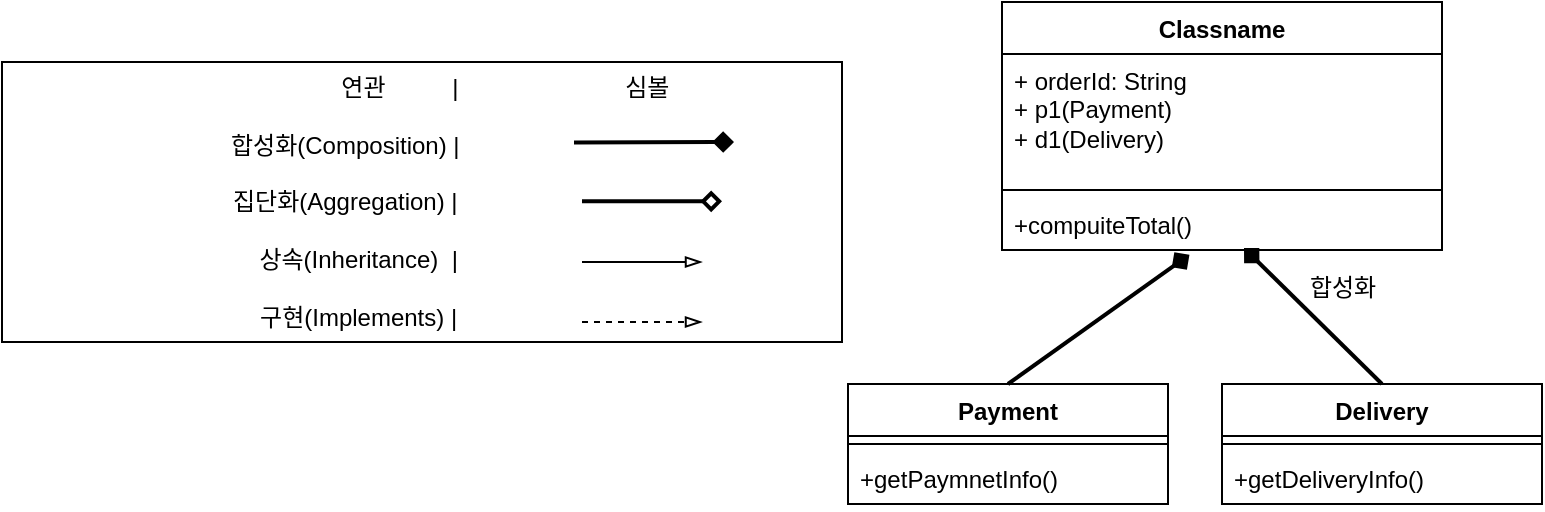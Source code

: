 <mxfile version="24.8.2">
  <diagram name="페이지-1" id="zajHu11nLau1q30Pwd7L">
    <mxGraphModel dx="875" dy="464" grid="1" gridSize="10" guides="1" tooltips="1" connect="1" arrows="1" fold="1" page="1" pageScale="1" pageWidth="827" pageHeight="1169" math="0" shadow="0">
      <root>
        <mxCell id="0" />
        <mxCell id="1" parent="0" />
        <mxCell id="B2eWs5jcU0DSvGsoaW3T-1" value="&amp;nbsp; &amp;nbsp; &amp;nbsp; &amp;nbsp; &amp;nbsp; &amp;nbsp; &amp;nbsp; &amp;nbsp; &amp;nbsp; &amp;nbsp; &amp;nbsp; &amp;nbsp; &amp;nbsp;연관&amp;nbsp; &amp;nbsp; &amp;nbsp; &amp;nbsp; &amp;nbsp; |&amp;nbsp;&lt;span style=&quot;background-color: initial;&quot;&gt;&amp;nbsp; &amp;nbsp; &amp;nbsp; &amp;nbsp; &amp;nbsp; &amp;nbsp; &amp;nbsp; &amp;nbsp; &amp;nbsp; &amp;nbsp; &amp;nbsp; &amp;nbsp; 심볼&lt;/span&gt;&lt;div&gt;&lt;div&gt;&lt;br&gt;&lt;/div&gt;&lt;div&gt;합성화(Composition) |&amp;nbsp; &amp;nbsp; &amp;nbsp; &amp;nbsp; &amp;nbsp; &amp;nbsp; &amp;nbsp; &amp;nbsp; &amp;nbsp; &amp;nbsp; &amp;nbsp; &amp;nbsp;&lt;/div&gt;&lt;div&gt;&lt;br&gt;&lt;/div&gt;&lt;div&gt;집단화(Aggregation) |&amp;nbsp; &amp;nbsp; &amp;nbsp; &amp;nbsp; &amp;nbsp; &amp;nbsp; &amp;nbsp; &amp;nbsp; &amp;nbsp; &amp;nbsp; &amp;nbsp; &amp;nbsp;&lt;/div&gt;&lt;div&gt;&lt;br&gt;&lt;/div&gt;&lt;div&gt;상속(Inheritance)&amp;nbsp; |&amp;nbsp; &amp;nbsp; &amp;nbsp; &amp;nbsp; &amp;nbsp; &amp;nbsp; &amp;nbsp; &amp;nbsp; &amp;nbsp; &amp;nbsp;&lt;/div&gt;&lt;div&gt;&lt;br&gt;&lt;/div&gt;&lt;div&gt;구현(Implements) |&amp;nbsp; &amp;nbsp; &amp;nbsp; &amp;nbsp; &amp;nbsp; &amp;nbsp; &amp;nbsp; &amp;nbsp; &amp;nbsp; &amp;nbsp;&lt;/div&gt;&lt;/div&gt;" style="rounded=0;whiteSpace=wrap;html=1;align=center;" vertex="1" parent="1">
          <mxGeometry x="40" y="210" width="420" height="140" as="geometry" />
        </mxCell>
        <mxCell id="B2eWs5jcU0DSvGsoaW3T-3" value="" style="endArrow=diamond;html=1;rounded=0;endFill=1;strokeWidth=2;" edge="1" parent="1">
          <mxGeometry width="50" height="50" relative="1" as="geometry">
            <mxPoint x="326" y="250.25" as="sourcePoint" />
            <mxPoint x="406" y="250" as="targetPoint" />
          </mxGeometry>
        </mxCell>
        <mxCell id="B2eWs5jcU0DSvGsoaW3T-4" value="" style="endArrow=none;html=1;rounded=0;startArrow=diamond;startFill=0;strokeWidth=2;" edge="1" parent="1">
          <mxGeometry width="50" height="50" relative="1" as="geometry">
            <mxPoint x="400" y="279.66" as="sourcePoint" />
            <mxPoint x="330" y="279.66" as="targetPoint" />
          </mxGeometry>
        </mxCell>
        <mxCell id="B2eWs5jcU0DSvGsoaW3T-5" value="" style="endArrow=blockThin;html=1;rounded=0;endFill=0;" edge="1" parent="1">
          <mxGeometry width="50" height="50" relative="1" as="geometry">
            <mxPoint x="330" y="310" as="sourcePoint" />
            <mxPoint x="390" y="310" as="targetPoint" />
          </mxGeometry>
        </mxCell>
        <mxCell id="B2eWs5jcU0DSvGsoaW3T-6" value="" style="endArrow=blockThin;html=1;rounded=0;dashed=1;endFill=0;" edge="1" parent="1">
          <mxGeometry width="50" height="50" relative="1" as="geometry">
            <mxPoint x="330" y="340" as="sourcePoint" />
            <mxPoint x="390" y="340" as="targetPoint" />
          </mxGeometry>
        </mxCell>
        <mxCell id="B2eWs5jcU0DSvGsoaW3T-19" value="Classname" style="swimlane;fontStyle=1;align=center;verticalAlign=top;childLayout=stackLayout;horizontal=1;startSize=26;horizontalStack=0;resizeParent=1;resizeParentMax=0;resizeLast=0;collapsible=1;marginBottom=0;whiteSpace=wrap;html=1;" vertex="1" parent="1">
          <mxGeometry x="540" y="180" width="220" height="124" as="geometry" />
        </mxCell>
        <mxCell id="B2eWs5jcU0DSvGsoaW3T-20" value="+ orderId: String&lt;div&gt;+ p1(Payment)&lt;/div&gt;&lt;div&gt;+ d1(Delivery)&lt;/div&gt;" style="text;strokeColor=none;fillColor=none;align=left;verticalAlign=top;spacingLeft=4;spacingRight=4;overflow=hidden;rotatable=0;points=[[0,0.5],[1,0.5]];portConstraint=eastwest;whiteSpace=wrap;html=1;" vertex="1" parent="B2eWs5jcU0DSvGsoaW3T-19">
          <mxGeometry y="26" width="220" height="64" as="geometry" />
        </mxCell>
        <mxCell id="B2eWs5jcU0DSvGsoaW3T-21" value="" style="line;strokeWidth=1;fillColor=none;align=left;verticalAlign=middle;spacingTop=-1;spacingLeft=3;spacingRight=3;rotatable=0;labelPosition=right;points=[];portConstraint=eastwest;strokeColor=inherit;" vertex="1" parent="B2eWs5jcU0DSvGsoaW3T-19">
          <mxGeometry y="90" width="220" height="8" as="geometry" />
        </mxCell>
        <mxCell id="B2eWs5jcU0DSvGsoaW3T-22" value="+compuiteTotal()" style="text;strokeColor=none;fillColor=none;align=left;verticalAlign=top;spacingLeft=4;spacingRight=4;overflow=hidden;rotatable=0;points=[[0,0.5],[1,0.5]];portConstraint=eastwest;whiteSpace=wrap;html=1;" vertex="1" parent="B2eWs5jcU0DSvGsoaW3T-19">
          <mxGeometry y="98" width="220" height="26" as="geometry" />
        </mxCell>
        <mxCell id="B2eWs5jcU0DSvGsoaW3T-23" value="Payment" style="swimlane;fontStyle=1;align=center;verticalAlign=top;childLayout=stackLayout;horizontal=1;startSize=26;horizontalStack=0;resizeParent=1;resizeParentMax=0;resizeLast=0;collapsible=1;marginBottom=0;whiteSpace=wrap;html=1;" vertex="1" parent="1">
          <mxGeometry x="463" y="371" width="160" height="60" as="geometry" />
        </mxCell>
        <mxCell id="B2eWs5jcU0DSvGsoaW3T-25" value="" style="line;strokeWidth=1;fillColor=none;align=left;verticalAlign=middle;spacingTop=-1;spacingLeft=3;spacingRight=3;rotatable=0;labelPosition=right;points=[];portConstraint=eastwest;strokeColor=inherit;" vertex="1" parent="B2eWs5jcU0DSvGsoaW3T-23">
          <mxGeometry y="26" width="160" height="8" as="geometry" />
        </mxCell>
        <mxCell id="B2eWs5jcU0DSvGsoaW3T-24" value="+getPaymnetInfo()" style="text;strokeColor=none;fillColor=none;align=left;verticalAlign=top;spacingLeft=4;spacingRight=4;overflow=hidden;rotatable=0;points=[[0,0.5],[1,0.5]];portConstraint=eastwest;whiteSpace=wrap;html=1;" vertex="1" parent="B2eWs5jcU0DSvGsoaW3T-23">
          <mxGeometry y="34" width="160" height="26" as="geometry" />
        </mxCell>
        <mxCell id="B2eWs5jcU0DSvGsoaW3T-27" value="Delivery" style="swimlane;fontStyle=1;align=center;verticalAlign=top;childLayout=stackLayout;horizontal=1;startSize=26;horizontalStack=0;resizeParent=1;resizeParentMax=0;resizeLast=0;collapsible=1;marginBottom=0;whiteSpace=wrap;html=1;" vertex="1" parent="1">
          <mxGeometry x="650" y="371" width="160" height="60" as="geometry" />
        </mxCell>
        <mxCell id="B2eWs5jcU0DSvGsoaW3T-29" value="" style="line;strokeWidth=1;fillColor=none;align=left;verticalAlign=middle;spacingTop=-1;spacingLeft=3;spacingRight=3;rotatable=0;labelPosition=right;points=[];portConstraint=eastwest;strokeColor=inherit;" vertex="1" parent="B2eWs5jcU0DSvGsoaW3T-27">
          <mxGeometry y="26" width="160" height="8" as="geometry" />
        </mxCell>
        <mxCell id="B2eWs5jcU0DSvGsoaW3T-30" value="+getDeliveryInfo()" style="text;strokeColor=none;fillColor=none;align=left;verticalAlign=top;spacingLeft=4;spacingRight=4;overflow=hidden;rotatable=0;points=[[0,0.5],[1,0.5]];portConstraint=eastwest;whiteSpace=wrap;html=1;" vertex="1" parent="B2eWs5jcU0DSvGsoaW3T-27">
          <mxGeometry y="34" width="160" height="26" as="geometry" />
        </mxCell>
        <mxCell id="B2eWs5jcU0DSvGsoaW3T-36" value="" style="endArrow=diamond;html=1;rounded=0;endFill=1;strokeWidth=2;exitX=0.5;exitY=0;exitDx=0;exitDy=0;entryX=0.426;entryY=1.09;entryDx=0;entryDy=0;entryPerimeter=0;" edge="1" parent="1" source="B2eWs5jcU0DSvGsoaW3T-23" target="B2eWs5jcU0DSvGsoaW3T-22">
          <mxGeometry width="50" height="50" relative="1" as="geometry">
            <mxPoint x="520" y="350.25" as="sourcePoint" />
            <mxPoint x="600" y="350" as="targetPoint" />
          </mxGeometry>
        </mxCell>
        <mxCell id="B2eWs5jcU0DSvGsoaW3T-37" value="" style="endArrow=diamond;html=1;rounded=0;endFill=1;strokeWidth=2;exitX=0.5;exitY=0;exitDx=0;exitDy=0;entryX=0.55;entryY=0.962;entryDx=0;entryDy=0;entryPerimeter=0;" edge="1" parent="1" source="B2eWs5jcU0DSvGsoaW3T-27" target="B2eWs5jcU0DSvGsoaW3T-22">
          <mxGeometry width="50" height="50" relative="1" as="geometry">
            <mxPoint x="590" y="368" as="sourcePoint" />
            <mxPoint x="704" y="304" as="targetPoint" />
          </mxGeometry>
        </mxCell>
        <mxCell id="B2eWs5jcU0DSvGsoaW3T-38" value="합성화" style="text;html=1;align=center;verticalAlign=middle;resizable=0;points=[];autosize=1;strokeColor=none;fillColor=none;" vertex="1" parent="1">
          <mxGeometry x="680" y="308" width="60" height="30" as="geometry" />
        </mxCell>
      </root>
    </mxGraphModel>
  </diagram>
</mxfile>
